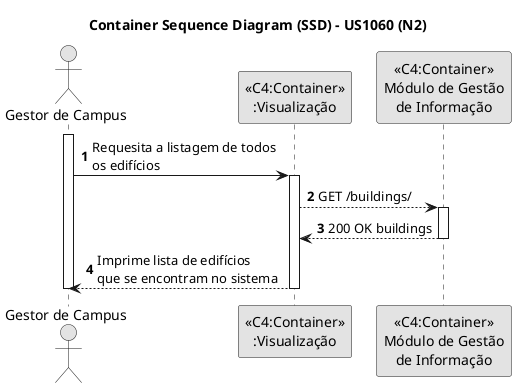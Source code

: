 @startuml
skinparam monochrome true
skinparam packageStyle rectangle
skinparam shadowing false

title Container Sequence Diagram (SSD) - US1060 (N2)

autonumber

actor "Gestor de Campus"

activate "Gestor de Campus"
"Gestor de Campus" -> "<<C4:Container>>\n:Visualização": Requesita a listagem de todos\nos edifícios
activate "<<C4:Container>>\n:Visualização"
"<<C4:Container>>\n:Visualização" --> "<<C4:Container>>\nMódulo de Gestão\nde Informação": GET /buildings/
activate "<<C4:Container>>\nMódulo de Gestão\nde Informação"
"<<C4:Container>>\nMódulo de Gestão\nde Informação" --> "<<C4:Container>>\n:Visualização": 200 OK buildings
deactivate "<<C4:Container>>\nMódulo de Gestão\nde Informação"
"Gestor de Campus" <-- "<<C4:Container>>\n:Visualização": Imprime lista de edifícios\nque se encontram no sistema
deactivate "<<C4:Container>>\n:Visualização"
deactivate "Gestor de Campus"

@enduml
